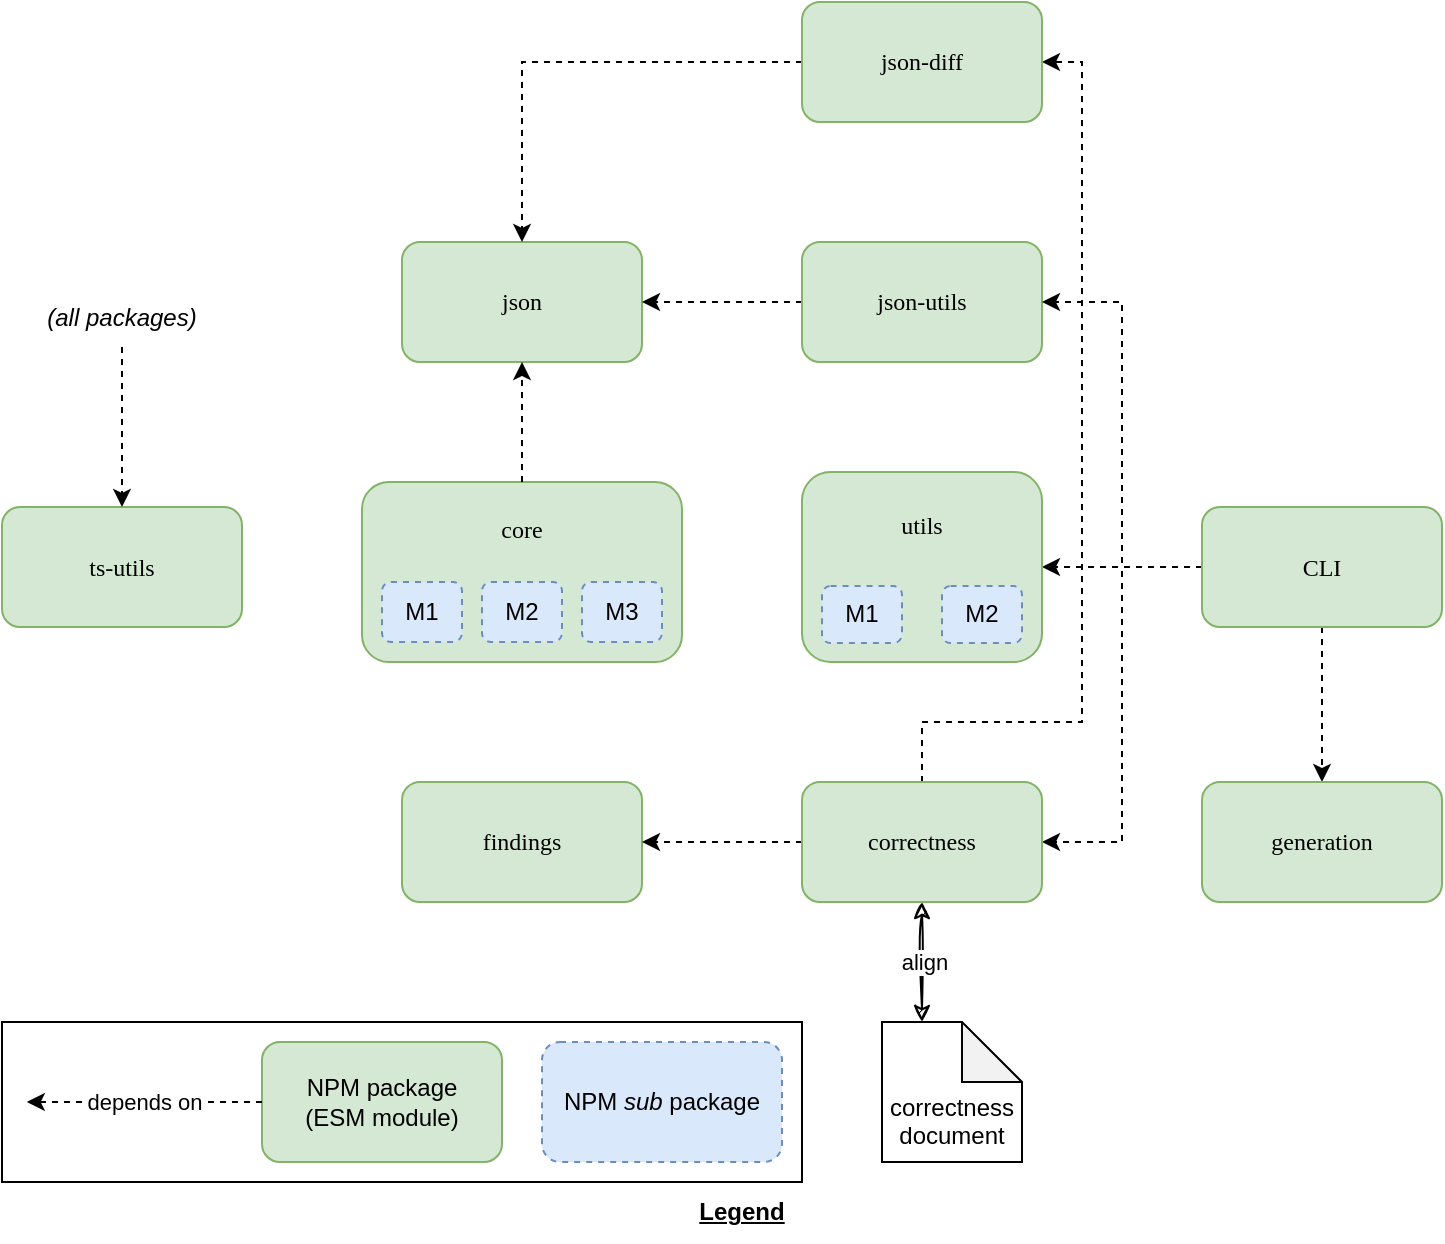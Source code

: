 <mxfile version="24.7.17">
  <diagram name="Page-1" id="EqK75Kmrtwr6eSXlIrdL">
    <mxGraphModel dx="2420" dy="2184" grid="1" gridSize="10" guides="1" tooltips="1" connect="1" arrows="1" fold="1" page="1" pageScale="1" pageWidth="850" pageHeight="1100" math="0" shadow="0">
      <root>
        <mxCell id="0" />
        <mxCell id="1" parent="0" />
        <mxCell id="M3EiThE2OdQxYYkIDQVw-14" value="" style="rounded=0;whiteSpace=wrap;html=1;fillColor=none;" parent="1" vertex="1">
          <mxGeometry x="-120" y="470" width="400" height="80" as="geometry" />
        </mxCell>
        <mxCell id="M3EiThE2OdQxYYkIDQVw-1" value="NPM package&lt;br&gt;(ESM module)" style="rounded=1;whiteSpace=wrap;html=1;fillColor=#d5e8d4;strokeColor=#82b366;" parent="1" vertex="1">
          <mxGeometry x="10" y="480" width="120" height="60" as="geometry" />
        </mxCell>
        <mxCell id="M3EiThE2OdQxYYkIDQVw-2" value="NPM &lt;i&gt;sub&lt;/i&gt; package" style="rounded=1;whiteSpace=wrap;html=1;dashed=1;fillColor=#dae8fc;strokeColor=#6c8ebf;" parent="1" vertex="1">
          <mxGeometry x="150" y="480" width="120" height="60" as="geometry" />
        </mxCell>
        <mxCell id="M3EiThE2OdQxYYkIDQVw-3" value="&lt;font face=&quot;Fira Code&quot;&gt;json&lt;/font&gt;" style="rounded=1;whiteSpace=wrap;html=1;fillColor=#d5e8d4;strokeColor=#82b366;" parent="1" vertex="1">
          <mxGeometry x="80" y="80" width="120" height="60" as="geometry" />
        </mxCell>
        <mxCell id="M3EiThE2OdQxYYkIDQVw-16" style="edgeStyle=orthogonalEdgeStyle;rounded=0;orthogonalLoop=1;jettySize=auto;html=1;exitX=0;exitY=0.5;exitDx=0;exitDy=0;entryX=1;entryY=0.5;entryDx=0;entryDy=0;dashed=1;" parent="1" source="M3EiThE2OdQxYYkIDQVw-4" target="M3EiThE2OdQxYYkIDQVw-3" edge="1">
          <mxGeometry relative="1" as="geometry" />
        </mxCell>
        <mxCell id="M3EiThE2OdQxYYkIDQVw-4" value="&lt;font face=&quot;Fira Code&quot;&gt;json-utils&lt;/font&gt;" style="rounded=1;whiteSpace=wrap;html=1;fillColor=#d5e8d4;strokeColor=#82b366;" parent="1" vertex="1">
          <mxGeometry x="280" y="80" width="120" height="60" as="geometry" />
        </mxCell>
        <mxCell id="M3EiThE2OdQxYYkIDQVw-34" style="edgeStyle=orthogonalEdgeStyle;rounded=0;orthogonalLoop=1;jettySize=auto;html=1;exitX=0;exitY=0.5;exitDx=0;exitDy=0;entryX=1;entryY=0.5;entryDx=0;entryDy=0;dashed=1;" parent="1" source="M3EiThE2OdQxYYkIDQVw-5" target="M3EiThE2OdQxYYkIDQVw-10" edge="1">
          <mxGeometry relative="1" as="geometry" />
        </mxCell>
        <mxCell id="M3EiThE2OdQxYYkIDQVw-35" style="edgeStyle=orthogonalEdgeStyle;rounded=0;orthogonalLoop=1;jettySize=auto;html=1;exitX=0.5;exitY=1;exitDx=0;exitDy=0;entryX=0.5;entryY=0;entryDx=0;entryDy=0;dashed=1;" parent="1" source="M3EiThE2OdQxYYkIDQVw-5" target="M3EiThE2OdQxYYkIDQVw-9" edge="1">
          <mxGeometry relative="1" as="geometry" />
        </mxCell>
        <mxCell id="M3EiThE2OdQxYYkIDQVw-37" style="edgeStyle=orthogonalEdgeStyle;rounded=0;orthogonalLoop=1;jettySize=auto;html=1;exitX=0;exitY=0.5;exitDx=0;exitDy=0;entryX=1;entryY=0.5;entryDx=0;entryDy=0;dashed=1;" parent="1" source="M3EiThE2OdQxYYkIDQVw-5" target="M3EiThE2OdQxYYkIDQVw-8" edge="1">
          <mxGeometry relative="1" as="geometry" />
        </mxCell>
        <mxCell id="M3EiThE2OdQxYYkIDQVw-38" style="edgeStyle=orthogonalEdgeStyle;rounded=0;orthogonalLoop=1;jettySize=auto;html=1;exitX=0;exitY=0.5;exitDx=0;exitDy=0;entryX=1;entryY=0.5;entryDx=0;entryDy=0;dashed=1;" parent="1" source="M3EiThE2OdQxYYkIDQVw-5" target="M3EiThE2OdQxYYkIDQVw-4" edge="1">
          <mxGeometry relative="1" as="geometry" />
        </mxCell>
        <mxCell id="M3EiThE2OdQxYYkIDQVw-5" value="&lt;font face=&quot;Fira Code&quot;&gt;CLI&lt;/font&gt;" style="rounded=1;whiteSpace=wrap;html=1;fillColor=#d5e8d4;strokeColor=#82b366;" parent="1" vertex="1">
          <mxGeometry x="480" y="212.5" width="120" height="60" as="geometry" />
        </mxCell>
        <mxCell id="M3EiThE2OdQxYYkIDQVw-6" value="&lt;font face=&quot;Fira Code&quot;&gt;findings&lt;/font&gt;" style="rounded=1;whiteSpace=wrap;html=1;fillColor=#d5e8d4;strokeColor=#82b366;" parent="1" vertex="1">
          <mxGeometry x="80" y="350" width="120" height="60" as="geometry" />
        </mxCell>
        <mxCell id="M3EiThE2OdQxYYkIDQVw-32" style="edgeStyle=orthogonalEdgeStyle;rounded=0;orthogonalLoop=1;jettySize=auto;html=1;exitX=0;exitY=0.5;exitDx=0;exitDy=0;entryX=1;entryY=0.5;entryDx=0;entryDy=0;dashed=1;" parent="1" source="M3EiThE2OdQxYYkIDQVw-8" target="M3EiThE2OdQxYYkIDQVw-6" edge="1">
          <mxGeometry relative="1" as="geometry" />
        </mxCell>
        <mxCell id="ONXdMfA5Nhj8Xdsxye1A-5" style="edgeStyle=orthogonalEdgeStyle;rounded=0;orthogonalLoop=1;jettySize=auto;html=1;exitX=0.5;exitY=0;exitDx=0;exitDy=0;entryX=1;entryY=0.5;entryDx=0;entryDy=0;dashed=1;" edge="1" parent="1" source="M3EiThE2OdQxYYkIDQVw-8" target="ONXdMfA5Nhj8Xdsxye1A-1">
          <mxGeometry relative="1" as="geometry">
            <Array as="points">
              <mxPoint x="340" y="320" />
              <mxPoint x="420" y="320" />
              <mxPoint x="420" y="-10" />
            </Array>
          </mxGeometry>
        </mxCell>
        <mxCell id="M3EiThE2OdQxYYkIDQVw-8" value="&lt;font face=&quot;Fira Code&quot;&gt;correctness&lt;/font&gt;" style="rounded=1;whiteSpace=wrap;html=1;fillColor=#d5e8d4;strokeColor=#82b366;" parent="1" vertex="1">
          <mxGeometry x="280" y="350" width="120" height="60" as="geometry" />
        </mxCell>
        <mxCell id="M3EiThE2OdQxYYkIDQVw-9" value="&lt;font face=&quot;Fira Code&quot;&gt;generation&lt;/font&gt;" style="rounded=1;whiteSpace=wrap;html=1;fillColor=#d5e8d4;strokeColor=#82b366;" parent="1" vertex="1">
          <mxGeometry x="480" y="350" width="120" height="60" as="geometry" />
        </mxCell>
        <mxCell id="M3EiThE2OdQxYYkIDQVw-15" value="&lt;b&gt;&lt;u&gt;Legend&lt;/u&gt;&lt;/b&gt;" style="text;html=1;align=center;verticalAlign=middle;whiteSpace=wrap;rounded=0;" parent="1" vertex="1">
          <mxGeometry x="220" y="550" width="60" height="30" as="geometry" />
        </mxCell>
        <mxCell id="M3EiThE2OdQxYYkIDQVw-18" value="&amp;nbsp;depends on&amp;nbsp;" style="endArrow=classic;html=1;rounded=0;exitX=0;exitY=0.5;exitDx=0;exitDy=0;entryX=0.031;entryY=0.5;entryDx=0;entryDy=0;entryPerimeter=0;dashed=1;" parent="1" source="M3EiThE2OdQxYYkIDQVw-1" target="M3EiThE2OdQxYYkIDQVw-14" edge="1">
          <mxGeometry width="50" height="50" relative="1" as="geometry">
            <mxPoint x="-130" y="430" as="sourcePoint" />
            <mxPoint x="-80" y="380" as="targetPoint" />
            <Array as="points" />
          </mxGeometry>
        </mxCell>
        <mxCell id="M3EiThE2OdQxYYkIDQVw-27" value="" style="group" parent="1" vertex="1" connectable="0">
          <mxGeometry x="60" y="200" width="160" height="90" as="geometry" />
        </mxCell>
        <mxCell id="M3EiThE2OdQxYYkIDQVw-7" value="&lt;font face=&quot;Fira Code&quot;&gt;core&lt;/font&gt;&lt;div&gt;&lt;font face=&quot;Fira Code&quot;&gt;&lt;br&gt;&lt;/font&gt;&lt;/div&gt;&lt;div&gt;&lt;font face=&quot;Fira Code&quot;&gt;&lt;br&gt;&lt;/font&gt;&lt;/div&gt;&lt;div&gt;&lt;font face=&quot;Fira Code&quot;&gt;&lt;br&gt;&lt;/font&gt;&lt;/div&gt;" style="rounded=1;whiteSpace=wrap;html=1;fillColor=#d5e8d4;strokeColor=#82b366;" parent="M3EiThE2OdQxYYkIDQVw-27" vertex="1">
          <mxGeometry width="160" height="90" as="geometry" />
        </mxCell>
        <mxCell id="M3EiThE2OdQxYYkIDQVw-24" value="M2" style="rounded=1;whiteSpace=wrap;html=1;dashed=1;fillColor=#dae8fc;strokeColor=#6c8ebf;" parent="M3EiThE2OdQxYYkIDQVw-27" vertex="1">
          <mxGeometry x="60" y="50" width="40" height="30" as="geometry" />
        </mxCell>
        <mxCell id="M3EiThE2OdQxYYkIDQVw-25" value="M1" style="rounded=1;whiteSpace=wrap;html=1;dashed=1;fillColor=#dae8fc;strokeColor=#6c8ebf;" parent="M3EiThE2OdQxYYkIDQVw-27" vertex="1">
          <mxGeometry x="10" y="50" width="40" height="30" as="geometry" />
        </mxCell>
        <mxCell id="M3EiThE2OdQxYYkIDQVw-26" value="M3" style="rounded=1;whiteSpace=wrap;html=1;dashed=1;fillColor=#dae8fc;strokeColor=#6c8ebf;" parent="M3EiThE2OdQxYYkIDQVw-27" vertex="1">
          <mxGeometry x="110" y="50" width="40" height="30" as="geometry" />
        </mxCell>
        <mxCell id="M3EiThE2OdQxYYkIDQVw-28" style="edgeStyle=orthogonalEdgeStyle;rounded=0;orthogonalLoop=1;jettySize=auto;html=1;exitX=0.5;exitY=0;exitDx=0;exitDy=0;entryX=0.5;entryY=1;entryDx=0;entryDy=0;dashed=1;" parent="1" source="M3EiThE2OdQxYYkIDQVw-7" target="M3EiThE2OdQxYYkIDQVw-3" edge="1">
          <mxGeometry relative="1" as="geometry" />
        </mxCell>
        <mxCell id="M3EiThE2OdQxYYkIDQVw-29" value="&lt;font face=&quot;Fira Code&quot;&gt;ts-utils&lt;/font&gt;" style="rounded=1;whiteSpace=wrap;html=1;fillColor=#d5e8d4;strokeColor=#82b366;" parent="1" vertex="1">
          <mxGeometry x="-120" y="212.5" width="120" height="60" as="geometry" />
        </mxCell>
        <mxCell id="M3EiThE2OdQxYYkIDQVw-30" value="" style="endArrow=classic;html=1;rounded=0;entryX=0.5;entryY=0;entryDx=0;entryDy=0;dashed=1;" parent="1" target="M3EiThE2OdQxYYkIDQVw-29" edge="1">
          <mxGeometry width="50" height="50" relative="1" as="geometry">
            <mxPoint x="-60" y="132.5" as="sourcePoint" />
            <mxPoint x="-90" y="162" as="targetPoint" />
            <Array as="points" />
          </mxGeometry>
        </mxCell>
        <mxCell id="M3EiThE2OdQxYYkIDQVw-31" value="&lt;i&gt;(all packages)&lt;/i&gt;" style="text;html=1;align=center;verticalAlign=middle;whiteSpace=wrap;rounded=0;" parent="1" vertex="1">
          <mxGeometry x="-100" y="102.5" width="80" height="30" as="geometry" />
        </mxCell>
        <mxCell id="M3EiThE2OdQxYYkIDQVw-33" value="" style="group" parent="1" vertex="1" connectable="0">
          <mxGeometry x="280" y="195" width="120" height="95" as="geometry" />
        </mxCell>
        <mxCell id="M3EiThE2OdQxYYkIDQVw-10" value="&lt;font face=&quot;Fira Code&quot;&gt;utils&lt;/font&gt;&lt;div&gt;&lt;font face=&quot;Fira Code&quot;&gt;&lt;br&gt;&lt;/font&gt;&lt;/div&gt;&lt;div&gt;&lt;font face=&quot;Fira Code&quot;&gt;&lt;br&gt;&lt;/font&gt;&lt;/div&gt;&lt;div&gt;&lt;font face=&quot;Fira Code&quot;&gt;&lt;br&gt;&lt;/font&gt;&lt;/div&gt;" style="rounded=1;whiteSpace=wrap;html=1;fillColor=#d5e8d4;strokeColor=#82b366;" parent="M3EiThE2OdQxYYkIDQVw-33" vertex="1">
          <mxGeometry width="120" height="95" as="geometry" />
        </mxCell>
        <mxCell id="M3EiThE2OdQxYYkIDQVw-11" value="M1" style="rounded=1;whiteSpace=wrap;html=1;dashed=1;fillColor=#dae8fc;strokeColor=#6c8ebf;" parent="M3EiThE2OdQxYYkIDQVw-33" vertex="1">
          <mxGeometry x="10" y="57" width="40" height="28.5" as="geometry" />
        </mxCell>
        <mxCell id="M3EiThE2OdQxYYkIDQVw-12" value="M2" style="rounded=1;whiteSpace=wrap;html=1;dashed=1;fillColor=#dae8fc;strokeColor=#6c8ebf;" parent="M3EiThE2OdQxYYkIDQVw-33" vertex="1">
          <mxGeometry x="70" y="57" width="40" height="28.5" as="geometry" />
        </mxCell>
        <mxCell id="M3EiThE2OdQxYYkIDQVw-40" value="&lt;div&gt;&lt;br&gt;&lt;br&gt;&lt;/div&gt;correctness document" style="shape=note;whiteSpace=wrap;html=1;backgroundOutline=1;darkOpacity=0.05;" parent="1" vertex="1">
          <mxGeometry x="320" y="470" width="70" height="70" as="geometry" />
        </mxCell>
        <mxCell id="M3EiThE2OdQxYYkIDQVw-41" style="edgeStyle=orthogonalEdgeStyle;rounded=0;orthogonalLoop=1;jettySize=auto;html=1;exitX=0.5;exitY=1;exitDx=0;exitDy=0;entryX=0;entryY=0;entryDx=20;entryDy=0;entryPerimeter=0;startArrow=classic;startFill=1;sketch=1;curveFitting=1;jiggle=2;" parent="1" source="M3EiThE2OdQxYYkIDQVw-8" target="M3EiThE2OdQxYYkIDQVw-40" edge="1">
          <mxGeometry relative="1" as="geometry" />
        </mxCell>
        <mxCell id="M3EiThE2OdQxYYkIDQVw-42" value="align" style="edgeLabel;html=1;align=center;verticalAlign=middle;resizable=0;points=[];" parent="M3EiThE2OdQxYYkIDQVw-41" vertex="1" connectable="0">
          <mxGeometry y="1" relative="1" as="geometry">
            <mxPoint as="offset" />
          </mxGeometry>
        </mxCell>
        <mxCell id="ONXdMfA5Nhj8Xdsxye1A-4" style="edgeStyle=orthogonalEdgeStyle;rounded=0;orthogonalLoop=1;jettySize=auto;html=1;exitX=0;exitY=0.5;exitDx=0;exitDy=0;entryX=0.5;entryY=0;entryDx=0;entryDy=0;dashed=1;" edge="1" parent="1" source="ONXdMfA5Nhj8Xdsxye1A-1" target="M3EiThE2OdQxYYkIDQVw-3">
          <mxGeometry relative="1" as="geometry" />
        </mxCell>
        <mxCell id="ONXdMfA5Nhj8Xdsxye1A-1" value="&lt;font face=&quot;Fira Code&quot;&gt;json-diff&lt;/font&gt;" style="rounded=1;whiteSpace=wrap;html=1;fillColor=#d5e8d4;strokeColor=#82b366;" vertex="1" parent="1">
          <mxGeometry x="280" y="-40" width="120" height="60" as="geometry" />
        </mxCell>
      </root>
    </mxGraphModel>
  </diagram>
</mxfile>
